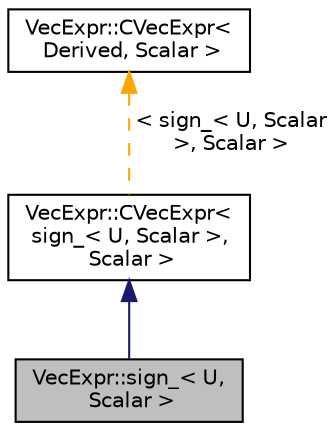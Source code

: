digraph "VecExpr::sign_&lt; U, Scalar &gt;"
{
 // LATEX_PDF_SIZE
  edge [fontname="Helvetica",fontsize="10",labelfontname="Helvetica",labelfontsize="10"];
  node [fontname="Helvetica",fontsize="10",shape=record];
  Node1 [label="VecExpr::sign_\< U,\l Scalar \>",height=0.2,width=0.4,color="black", fillcolor="grey75", style="filled", fontcolor="black",tooltip=" "];
  Node2 -> Node1 [dir="back",color="midnightblue",fontsize="10",style="solid",fontname="Helvetica"];
  Node2 [label="VecExpr::CVecExpr\<\l sign_\< U, Scalar \>,\l Scalar \>",height=0.2,width=0.4,color="black", fillcolor="white", style="filled",URL="$classVecExpr_1_1CVecExpr.html",tooltip=" "];
  Node3 -> Node2 [dir="back",color="orange",fontsize="10",style="dashed",label=" \< sign_\< U, Scalar\l \>, Scalar \>" ,fontname="Helvetica"];
  Node3 [label="VecExpr::CVecExpr\<\l Derived, Scalar \>",height=0.2,width=0.4,color="black", fillcolor="white", style="filled",URL="$classVecExpr_1_1CVecExpr.html",tooltip="Base vector expression class."];
}
